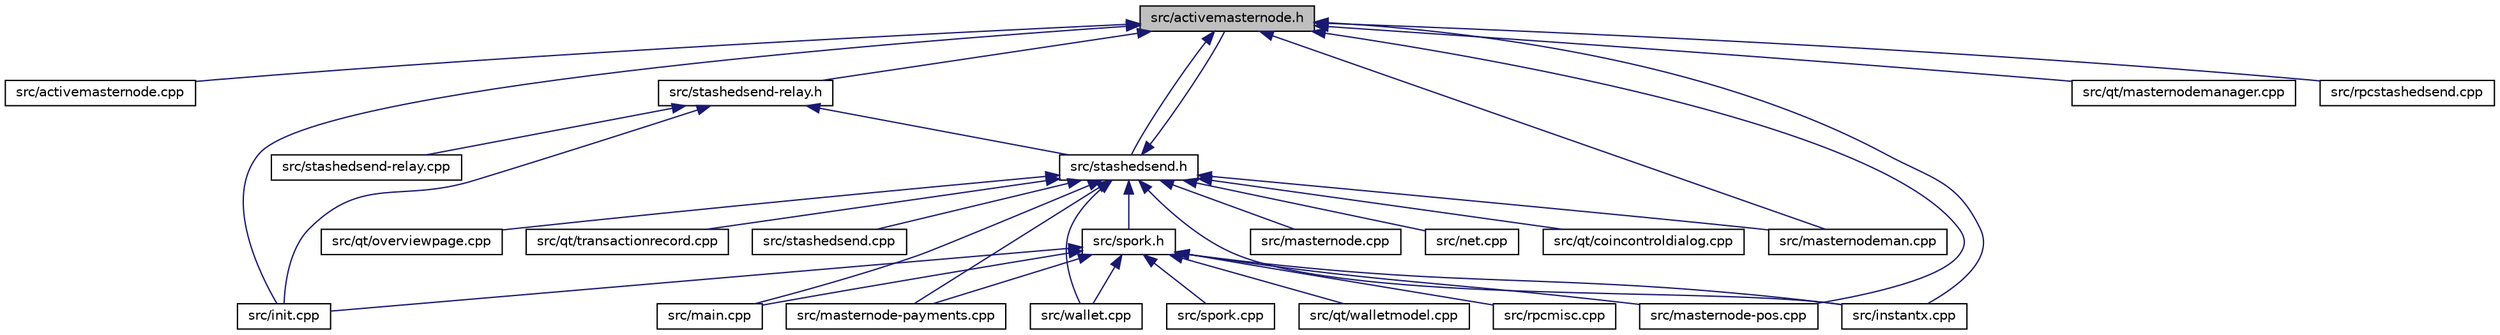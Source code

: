 digraph "src/activemasternode.h"
{
  edge [fontname="Helvetica",fontsize="10",labelfontname="Helvetica",labelfontsize="10"];
  node [fontname="Helvetica",fontsize="10",shape=record];
  Node104 [label="src/activemasternode.h",height=0.2,width=0.4,color="black", fillcolor="grey75", style="filled", fontcolor="black"];
  Node104 -> Node105 [dir="back",color="midnightblue",fontsize="10",style="solid",fontname="Helvetica"];
  Node105 [label="src/activemasternode.cpp",height=0.2,width=0.4,color="black", fillcolor="white", style="filled",URL="$d9/d1e/activemasternode_8cpp.html"];
  Node104 -> Node106 [dir="back",color="midnightblue",fontsize="10",style="solid",fontname="Helvetica"];
  Node106 [label="src/stashedsend.h",height=0.2,width=0.4,color="black", fillcolor="white", style="filled",URL="$d9/dbc/stashedsend_8h.html"];
  Node106 -> Node104 [dir="back",color="midnightblue",fontsize="10",style="solid",fontname="Helvetica"];
  Node106 -> Node107 [dir="back",color="midnightblue",fontsize="10",style="solid",fontname="Helvetica"];
  Node107 [label="src/spork.h",height=0.2,width=0.4,color="black", fillcolor="white", style="filled",URL="$d0/d24/spork_8h.html"];
  Node107 -> Node108 [dir="back",color="midnightblue",fontsize="10",style="solid",fontname="Helvetica"];
  Node108 [label="src/init.cpp",height=0.2,width=0.4,color="black", fillcolor="white", style="filled",URL="$d0/dc9/init_8cpp.html"];
  Node107 -> Node109 [dir="back",color="midnightblue",fontsize="10",style="solid",fontname="Helvetica"];
  Node109 [label="src/instantx.cpp",height=0.2,width=0.4,color="black", fillcolor="white", style="filled",URL="$db/d72/instantx_8cpp.html"];
  Node107 -> Node110 [dir="back",color="midnightblue",fontsize="10",style="solid",fontname="Helvetica"];
  Node110 [label="src/main.cpp",height=0.2,width=0.4,color="black", fillcolor="white", style="filled",URL="$df/d0a/main_8cpp.html"];
  Node107 -> Node111 [dir="back",color="midnightblue",fontsize="10",style="solid",fontname="Helvetica"];
  Node111 [label="src/masternode-payments.cpp",height=0.2,width=0.4,color="black", fillcolor="white", style="filled",URL="$d8/d43/masternode-payments_8cpp.html"];
  Node107 -> Node112 [dir="back",color="midnightblue",fontsize="10",style="solid",fontname="Helvetica"];
  Node112 [label="src/masternode-pos.cpp",height=0.2,width=0.4,color="black", fillcolor="white", style="filled",URL="$db/ddd/masternode-pos_8cpp.html"];
  Node107 -> Node113 [dir="back",color="midnightblue",fontsize="10",style="solid",fontname="Helvetica"];
  Node113 [label="src/qt/walletmodel.cpp",height=0.2,width=0.4,color="black", fillcolor="white", style="filled",URL="$d8/d9b/walletmodel_8cpp.html"];
  Node107 -> Node114 [dir="back",color="midnightblue",fontsize="10",style="solid",fontname="Helvetica"];
  Node114 [label="src/rpcmisc.cpp",height=0.2,width=0.4,color="black", fillcolor="white", style="filled",URL="$db/d48/rpcmisc_8cpp.html"];
  Node107 -> Node115 [dir="back",color="midnightblue",fontsize="10",style="solid",fontname="Helvetica"];
  Node115 [label="src/spork.cpp",height=0.2,width=0.4,color="black", fillcolor="white", style="filled",URL="$df/d0d/spork_8cpp.html"];
  Node107 -> Node116 [dir="back",color="midnightblue",fontsize="10",style="solid",fontname="Helvetica"];
  Node116 [label="src/wallet.cpp",height=0.2,width=0.4,color="black", fillcolor="white", style="filled",URL="$d7/de1/wallet_8cpp.html"];
  Node106 -> Node109 [dir="back",color="midnightblue",fontsize="10",style="solid",fontname="Helvetica"];
  Node106 -> Node110 [dir="back",color="midnightblue",fontsize="10",style="solid",fontname="Helvetica"];
  Node106 -> Node111 [dir="back",color="midnightblue",fontsize="10",style="solid",fontname="Helvetica"];
  Node106 -> Node117 [dir="back",color="midnightblue",fontsize="10",style="solid",fontname="Helvetica"];
  Node117 [label="src/masternode.cpp",height=0.2,width=0.4,color="black", fillcolor="white", style="filled",URL="$dc/da3/masternode_8cpp.html"];
  Node106 -> Node118 [dir="back",color="midnightblue",fontsize="10",style="solid",fontname="Helvetica"];
  Node118 [label="src/masternodeman.cpp",height=0.2,width=0.4,color="black", fillcolor="white", style="filled",URL="$d3/dcb/masternodeman_8cpp.html"];
  Node106 -> Node119 [dir="back",color="midnightblue",fontsize="10",style="solid",fontname="Helvetica"];
  Node119 [label="src/net.cpp",height=0.2,width=0.4,color="black", fillcolor="white", style="filled",URL="$dd/d84/net_8cpp.html"];
  Node106 -> Node120 [dir="back",color="midnightblue",fontsize="10",style="solid",fontname="Helvetica"];
  Node120 [label="src/qt/coincontroldialog.cpp",height=0.2,width=0.4,color="black", fillcolor="white", style="filled",URL="$de/df9/coincontroldialog_8cpp.html"];
  Node106 -> Node121 [dir="back",color="midnightblue",fontsize="10",style="solid",fontname="Helvetica"];
  Node121 [label="src/qt/overviewpage.cpp",height=0.2,width=0.4,color="black", fillcolor="white", style="filled",URL="$d1/d95/overviewpage_8cpp.html"];
  Node106 -> Node122 [dir="back",color="midnightblue",fontsize="10",style="solid",fontname="Helvetica"];
  Node122 [label="src/qt/transactionrecord.cpp",height=0.2,width=0.4,color="black", fillcolor="white", style="filled",URL="$d1/d26/transactionrecord_8cpp.html"];
  Node106 -> Node123 [dir="back",color="midnightblue",fontsize="10",style="solid",fontname="Helvetica"];
  Node123 [label="src/stashedsend.cpp",height=0.2,width=0.4,color="black", fillcolor="white", style="filled",URL="$d1/d04/stashedsend_8cpp.html"];
  Node106 -> Node116 [dir="back",color="midnightblue",fontsize="10",style="solid",fontname="Helvetica"];
  Node104 -> Node124 [dir="back",color="midnightblue",fontsize="10",style="solid",fontname="Helvetica"];
  Node124 [label="src/stashedsend-relay.h",height=0.2,width=0.4,color="black", fillcolor="white", style="filled",URL="$db/deb/stashedsend-relay_8h.html"];
  Node124 -> Node106 [dir="back",color="midnightblue",fontsize="10",style="solid",fontname="Helvetica"];
  Node124 -> Node108 [dir="back",color="midnightblue",fontsize="10",style="solid",fontname="Helvetica"];
  Node124 -> Node125 [dir="back",color="midnightblue",fontsize="10",style="solid",fontname="Helvetica"];
  Node125 [label="src/stashedsend-relay.cpp",height=0.2,width=0.4,color="black", fillcolor="white", style="filled",URL="$d3/d23/stashedsend-relay_8cpp.html"];
  Node104 -> Node108 [dir="back",color="midnightblue",fontsize="10",style="solid",fontname="Helvetica"];
  Node104 -> Node109 [dir="back",color="midnightblue",fontsize="10",style="solid",fontname="Helvetica"];
  Node104 -> Node112 [dir="back",color="midnightblue",fontsize="10",style="solid",fontname="Helvetica"];
  Node104 -> Node118 [dir="back",color="midnightblue",fontsize="10",style="solid",fontname="Helvetica"];
  Node104 -> Node126 [dir="back",color="midnightblue",fontsize="10",style="solid",fontname="Helvetica"];
  Node126 [label="src/qt/masternodemanager.cpp",height=0.2,width=0.4,color="black", fillcolor="white", style="filled",URL="$d8/dc8/masternodemanager_8cpp.html"];
  Node104 -> Node127 [dir="back",color="midnightblue",fontsize="10",style="solid",fontname="Helvetica"];
  Node127 [label="src/rpcstashedsend.cpp",height=0.2,width=0.4,color="black", fillcolor="white", style="filled",URL="$d5/d6b/rpcstashedsend_8cpp.html"];
}
